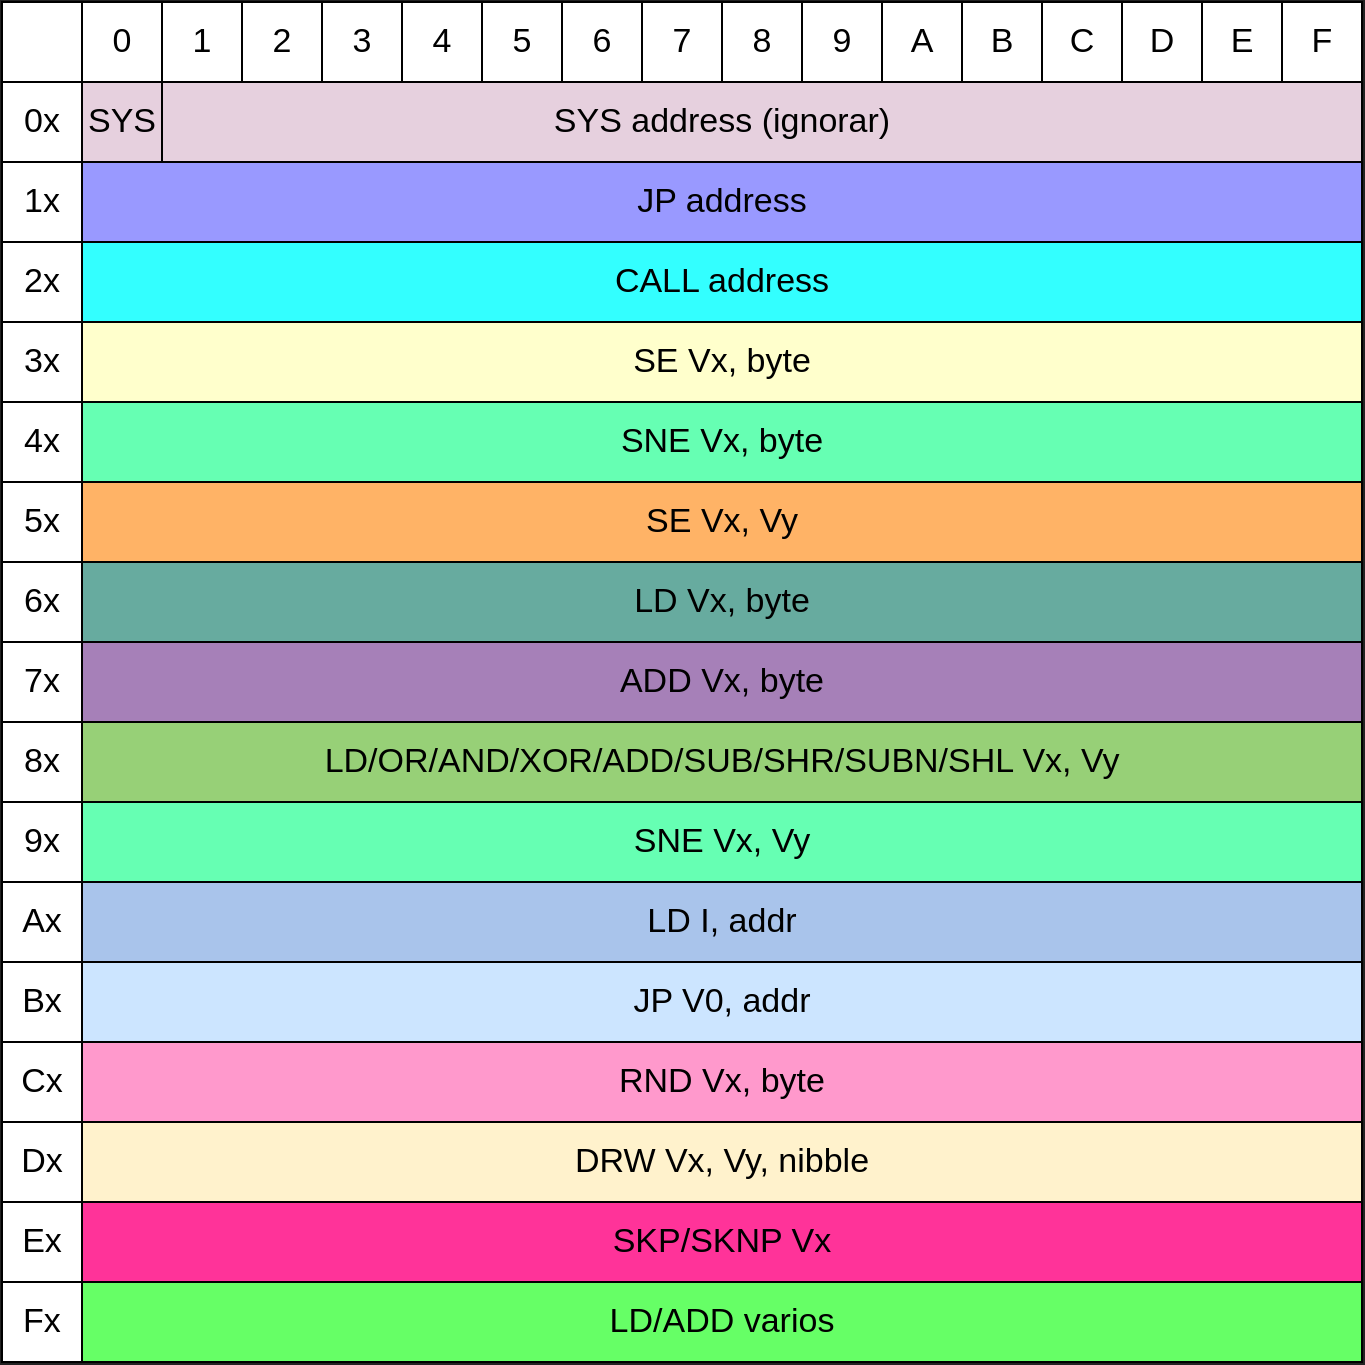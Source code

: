 <mxfile version="21.5.2" type="device">
  <diagram id="qk96bbHJtCQS-nLckJSV" name="Page-1">
    <mxGraphModel dx="1687" dy="822" grid="1" gridSize="10" guides="1" tooltips="1" connect="1" arrows="1" fold="1" page="1" pageScale="1" pageWidth="850" pageHeight="1100" background="#222222" math="0" shadow="0">
      <root>
        <mxCell id="0" />
        <mxCell id="1" parent="0" />
        <mxCell id="SeXkAY7RZkW5QoqlRU80-1" value="" style="rounded=0;whiteSpace=wrap;html=1;fontSize=17;" vertex="1" parent="1">
          <mxGeometry width="40" height="40" as="geometry" />
        </mxCell>
        <mxCell id="SeXkAY7RZkW5QoqlRU80-2" value="0" style="rounded=0;whiteSpace=wrap;html=1;fontSize=17;" vertex="1" parent="1">
          <mxGeometry x="40" width="40" height="40" as="geometry" />
        </mxCell>
        <mxCell id="SeXkAY7RZkW5QoqlRU80-4" value="1" style="rounded=0;whiteSpace=wrap;html=1;fontSize=17;" vertex="1" parent="1">
          <mxGeometry x="80" width="40" height="40" as="geometry" />
        </mxCell>
        <mxCell id="SeXkAY7RZkW5QoqlRU80-5" value="2" style="rounded=0;whiteSpace=wrap;html=1;fontSize=17;" vertex="1" parent="1">
          <mxGeometry x="120" width="40" height="40" as="geometry" />
        </mxCell>
        <mxCell id="SeXkAY7RZkW5QoqlRU80-6" value="3" style="rounded=0;whiteSpace=wrap;html=1;fontSize=17;" vertex="1" parent="1">
          <mxGeometry x="160" width="40" height="40" as="geometry" />
        </mxCell>
        <mxCell id="SeXkAY7RZkW5QoqlRU80-7" value="4" style="rounded=0;whiteSpace=wrap;html=1;fontSize=17;" vertex="1" parent="1">
          <mxGeometry x="200" width="40" height="40" as="geometry" />
        </mxCell>
        <mxCell id="SeXkAY7RZkW5QoqlRU80-8" value="5" style="rounded=0;whiteSpace=wrap;html=1;fontSize=17;" vertex="1" parent="1">
          <mxGeometry x="240" width="40" height="40" as="geometry" />
        </mxCell>
        <mxCell id="SeXkAY7RZkW5QoqlRU80-9" value="6" style="rounded=0;whiteSpace=wrap;html=1;fontSize=17;" vertex="1" parent="1">
          <mxGeometry x="280" width="40" height="40" as="geometry" />
        </mxCell>
        <mxCell id="SeXkAY7RZkW5QoqlRU80-10" value="8" style="rounded=0;whiteSpace=wrap;html=1;fontSize=17;" vertex="1" parent="1">
          <mxGeometry x="360" width="40" height="40" as="geometry" />
        </mxCell>
        <mxCell id="SeXkAY7RZkW5QoqlRU80-11" value="7" style="rounded=0;whiteSpace=wrap;html=1;fontSize=17;" vertex="1" parent="1">
          <mxGeometry x="320" width="40" height="40" as="geometry" />
        </mxCell>
        <mxCell id="SeXkAY7RZkW5QoqlRU80-12" value="9" style="rounded=0;whiteSpace=wrap;html=1;fontSize=17;" vertex="1" parent="1">
          <mxGeometry x="400" width="40" height="40" as="geometry" />
        </mxCell>
        <mxCell id="SeXkAY7RZkW5QoqlRU80-13" value="A" style="rounded=0;whiteSpace=wrap;html=1;fontSize=17;" vertex="1" parent="1">
          <mxGeometry x="440" width="40" height="40" as="geometry" />
        </mxCell>
        <mxCell id="SeXkAY7RZkW5QoqlRU80-14" value="B" style="rounded=0;whiteSpace=wrap;html=1;fontSize=17;" vertex="1" parent="1">
          <mxGeometry x="480" width="40" height="40" as="geometry" />
        </mxCell>
        <mxCell id="SeXkAY7RZkW5QoqlRU80-15" value="C" style="rounded=0;whiteSpace=wrap;html=1;fontSize=17;" vertex="1" parent="1">
          <mxGeometry x="520" width="40" height="40" as="geometry" />
        </mxCell>
        <mxCell id="SeXkAY7RZkW5QoqlRU80-16" value="D" style="rounded=0;whiteSpace=wrap;html=1;fontSize=17;" vertex="1" parent="1">
          <mxGeometry x="560" width="40" height="40" as="geometry" />
        </mxCell>
        <mxCell id="SeXkAY7RZkW5QoqlRU80-17" value="E" style="rounded=0;whiteSpace=wrap;html=1;fontSize=17;" vertex="1" parent="1">
          <mxGeometry x="600" width="40" height="40" as="geometry" />
        </mxCell>
        <mxCell id="SeXkAY7RZkW5QoqlRU80-35" value="0x" style="rounded=0;whiteSpace=wrap;html=1;fontSize=17;" vertex="1" parent="1">
          <mxGeometry y="40" width="40" height="40" as="geometry" />
        </mxCell>
        <mxCell id="SeXkAY7RZkW5QoqlRU80-36" value="1x" style="rounded=0;whiteSpace=wrap;html=1;fontSize=17;" vertex="1" parent="1">
          <mxGeometry y="80" width="40" height="40" as="geometry" />
        </mxCell>
        <mxCell id="SeXkAY7RZkW5QoqlRU80-37" value="2x" style="rounded=0;whiteSpace=wrap;html=1;fontSize=17;" vertex="1" parent="1">
          <mxGeometry y="120" width="40" height="40" as="geometry" />
        </mxCell>
        <mxCell id="SeXkAY7RZkW5QoqlRU80-38" value="3x" style="rounded=0;whiteSpace=wrap;html=1;fontSize=17;" vertex="1" parent="1">
          <mxGeometry y="160" width="40" height="40" as="geometry" />
        </mxCell>
        <mxCell id="SeXkAY7RZkW5QoqlRU80-39" value="4x" style="rounded=0;whiteSpace=wrap;html=1;fontSize=17;" vertex="1" parent="1">
          <mxGeometry y="200" width="40" height="40" as="geometry" />
        </mxCell>
        <mxCell id="SeXkAY7RZkW5QoqlRU80-40" value="5x" style="rounded=0;whiteSpace=wrap;html=1;fontSize=17;" vertex="1" parent="1">
          <mxGeometry y="240" width="40" height="40" as="geometry" />
        </mxCell>
        <mxCell id="SeXkAY7RZkW5QoqlRU80-41" value="6x" style="rounded=0;whiteSpace=wrap;html=1;fontSize=17;" vertex="1" parent="1">
          <mxGeometry y="280" width="40" height="40" as="geometry" />
        </mxCell>
        <mxCell id="SeXkAY7RZkW5QoqlRU80-42" value="7x" style="rounded=0;whiteSpace=wrap;html=1;fontSize=17;" vertex="1" parent="1">
          <mxGeometry y="320" width="40" height="40" as="geometry" />
        </mxCell>
        <mxCell id="SeXkAY7RZkW5QoqlRU80-43" value="8x" style="rounded=0;whiteSpace=wrap;html=1;fontSize=17;" vertex="1" parent="1">
          <mxGeometry y="360" width="40" height="40" as="geometry" />
        </mxCell>
        <mxCell id="SeXkAY7RZkW5QoqlRU80-44" value="9x" style="rounded=0;whiteSpace=wrap;html=1;fontSize=17;" vertex="1" parent="1">
          <mxGeometry y="400" width="40" height="40" as="geometry" />
        </mxCell>
        <mxCell id="SeXkAY7RZkW5QoqlRU80-45" value="Ax" style="rounded=0;whiteSpace=wrap;html=1;fontSize=17;" vertex="1" parent="1">
          <mxGeometry y="440" width="40" height="40" as="geometry" />
        </mxCell>
        <mxCell id="SeXkAY7RZkW5QoqlRU80-46" value="Bx" style="rounded=0;whiteSpace=wrap;html=1;fontSize=17;" vertex="1" parent="1">
          <mxGeometry y="480" width="40" height="40" as="geometry" />
        </mxCell>
        <mxCell id="SeXkAY7RZkW5QoqlRU80-47" value="Cx" style="rounded=0;whiteSpace=wrap;html=1;fontSize=17;" vertex="1" parent="1">
          <mxGeometry y="520" width="40" height="40" as="geometry" />
        </mxCell>
        <mxCell id="SeXkAY7RZkW5QoqlRU80-48" value="Dx" style="rounded=0;whiteSpace=wrap;html=1;fontSize=17;" vertex="1" parent="1">
          <mxGeometry y="560" width="40" height="40" as="geometry" />
        </mxCell>
        <mxCell id="SeXkAY7RZkW5QoqlRU80-49" value="Ex" style="rounded=0;whiteSpace=wrap;html=1;fontSize=17;" vertex="1" parent="1">
          <mxGeometry y="600" width="40" height="40" as="geometry" />
        </mxCell>
        <mxCell id="SeXkAY7RZkW5QoqlRU80-50" value="Fx" style="rounded=0;whiteSpace=wrap;html=1;fontSize=17;" vertex="1" parent="1">
          <mxGeometry y="640" width="40" height="40" as="geometry" />
        </mxCell>
        <mxCell id="SeXkAY7RZkW5QoqlRU80-51" value="F" style="rounded=0;whiteSpace=wrap;html=1;fontSize=17;" vertex="1" parent="1">
          <mxGeometry x="640" width="40" height="40" as="geometry" />
        </mxCell>
        <mxCell id="SeXkAY7RZkW5QoqlRU80-52" value="SYS address (ignorar)" style="rounded=0;whiteSpace=wrap;html=1;fillColor=#E6D0DE;fontSize=17;" vertex="1" parent="1">
          <mxGeometry x="40" y="40" width="640" height="40" as="geometry" />
        </mxCell>
        <mxCell id="SeXkAY7RZkW5QoqlRU80-53" value="JP address" style="rounded=0;whiteSpace=wrap;html=1;fillColor=#9999FF;fontSize=17;" vertex="1" parent="1">
          <mxGeometry x="40" y="80" width="640" height="40" as="geometry" />
        </mxCell>
        <mxCell id="SeXkAY7RZkW5QoqlRU80-54" value="CALL address" style="rounded=0;whiteSpace=wrap;html=1;fillColor=#33FFFF;fontSize=17;" vertex="1" parent="1">
          <mxGeometry x="40" y="120" width="640" height="40" as="geometry" />
        </mxCell>
        <mxCell id="SeXkAY7RZkW5QoqlRU80-55" value="SE Vx, byte" style="rounded=0;whiteSpace=wrap;html=1;fillColor=#FFFFCC;fontSize=17;" vertex="1" parent="1">
          <mxGeometry x="40" y="160" width="640" height="40" as="geometry" />
        </mxCell>
        <mxCell id="SeXkAY7RZkW5QoqlRU80-71" value="SNE Vx, byte" style="rounded=0;whiteSpace=wrap;html=1;fillColor=#66FFB3;fontSize=17;" vertex="1" parent="1">
          <mxGeometry x="40" y="200" width="640" height="40" as="geometry" />
        </mxCell>
        <mxCell id="SeXkAY7RZkW5QoqlRU80-87" value="SE Vx, Vy" style="rounded=0;whiteSpace=wrap;html=1;fillColor=#FFB366;fontSize=17;" vertex="1" parent="1">
          <mxGeometry x="40" y="240" width="640" height="40" as="geometry" />
        </mxCell>
        <mxCell id="SeXkAY7RZkW5QoqlRU80-103" value="LD Vx, byte" style="rounded=0;whiteSpace=wrap;html=1;fillColor=#67AB9F;fontSize=17;" vertex="1" parent="1">
          <mxGeometry x="40" y="280" width="640" height="40" as="geometry" />
        </mxCell>
        <mxCell id="SeXkAY7RZkW5QoqlRU80-119" value="SYS" style="rounded=0;whiteSpace=wrap;html=1;fillColor=#E6D0DE;fontSize=17;" vertex="1" parent="1">
          <mxGeometry x="40" y="40" width="40" height="40" as="geometry" />
        </mxCell>
        <mxCell id="SeXkAY7RZkW5QoqlRU80-121" value="ADD Vx, byte" style="rounded=0;whiteSpace=wrap;html=1;fillColor=#A680B8;fontSize=17;" vertex="1" parent="1">
          <mxGeometry x="40" y="320" width="640" height="40" as="geometry" />
        </mxCell>
        <mxCell id="SeXkAY7RZkW5QoqlRU80-122" value="LD/OR/AND/XOR/ADD/SUB/SHR/SUBN/SHL Vx, Vy" style="rounded=0;whiteSpace=wrap;html=1;fillColor=#97D077;fontSize=17;" vertex="1" parent="1">
          <mxGeometry x="40" y="360" width="640" height="40" as="geometry" />
        </mxCell>
        <mxCell id="SeXkAY7RZkW5QoqlRU80-123" value="SNE Vx, Vy" style="rounded=0;whiteSpace=wrap;html=1;fillColor=#66FFB3;fontSize=17;" vertex="1" parent="1">
          <mxGeometry x="40" y="400" width="640" height="40" as="geometry" />
        </mxCell>
        <mxCell id="SeXkAY7RZkW5QoqlRU80-124" value="LD I, addr" style="rounded=0;whiteSpace=wrap;html=1;fillColor=#A9C4EB;fontSize=17;" vertex="1" parent="1">
          <mxGeometry x="40" y="440" width="640" height="40" as="geometry" />
        </mxCell>
        <mxCell id="SeXkAY7RZkW5QoqlRU80-125" value="JP V0, addr" style="rounded=0;whiteSpace=wrap;html=1;fillColor=#CCE5FF;fontSize=17;" vertex="1" parent="1">
          <mxGeometry x="40" y="480" width="640" height="40" as="geometry" />
        </mxCell>
        <mxCell id="SeXkAY7RZkW5QoqlRU80-126" value="RND Vx, byte" style="rounded=0;whiteSpace=wrap;html=1;fillColor=#FF99CC;fontSize=17;" vertex="1" parent="1">
          <mxGeometry x="40" y="520" width="640" height="40" as="geometry" />
        </mxCell>
        <mxCell id="SeXkAY7RZkW5QoqlRU80-127" value="DRW Vx, Vy, nibble" style="rounded=0;whiteSpace=wrap;html=1;fillColor=#FFF2CC;fontSize=17;" vertex="1" parent="1">
          <mxGeometry x="40" y="560" width="640" height="40" as="geometry" />
        </mxCell>
        <mxCell id="SeXkAY7RZkW5QoqlRU80-128" value="SKP/SKNP Vx" style="rounded=0;whiteSpace=wrap;html=1;fillColor=#FF3399;fontSize=17;" vertex="1" parent="1">
          <mxGeometry x="40" y="600" width="640" height="40" as="geometry" />
        </mxCell>
        <mxCell id="SeXkAY7RZkW5QoqlRU80-129" value="LD/ADD varios" style="rounded=0;whiteSpace=wrap;html=1;fillColor=#66FF66;fontSize=17;" vertex="1" parent="1">
          <mxGeometry x="40" y="640" width="640" height="40" as="geometry" />
        </mxCell>
      </root>
    </mxGraphModel>
  </diagram>
</mxfile>
